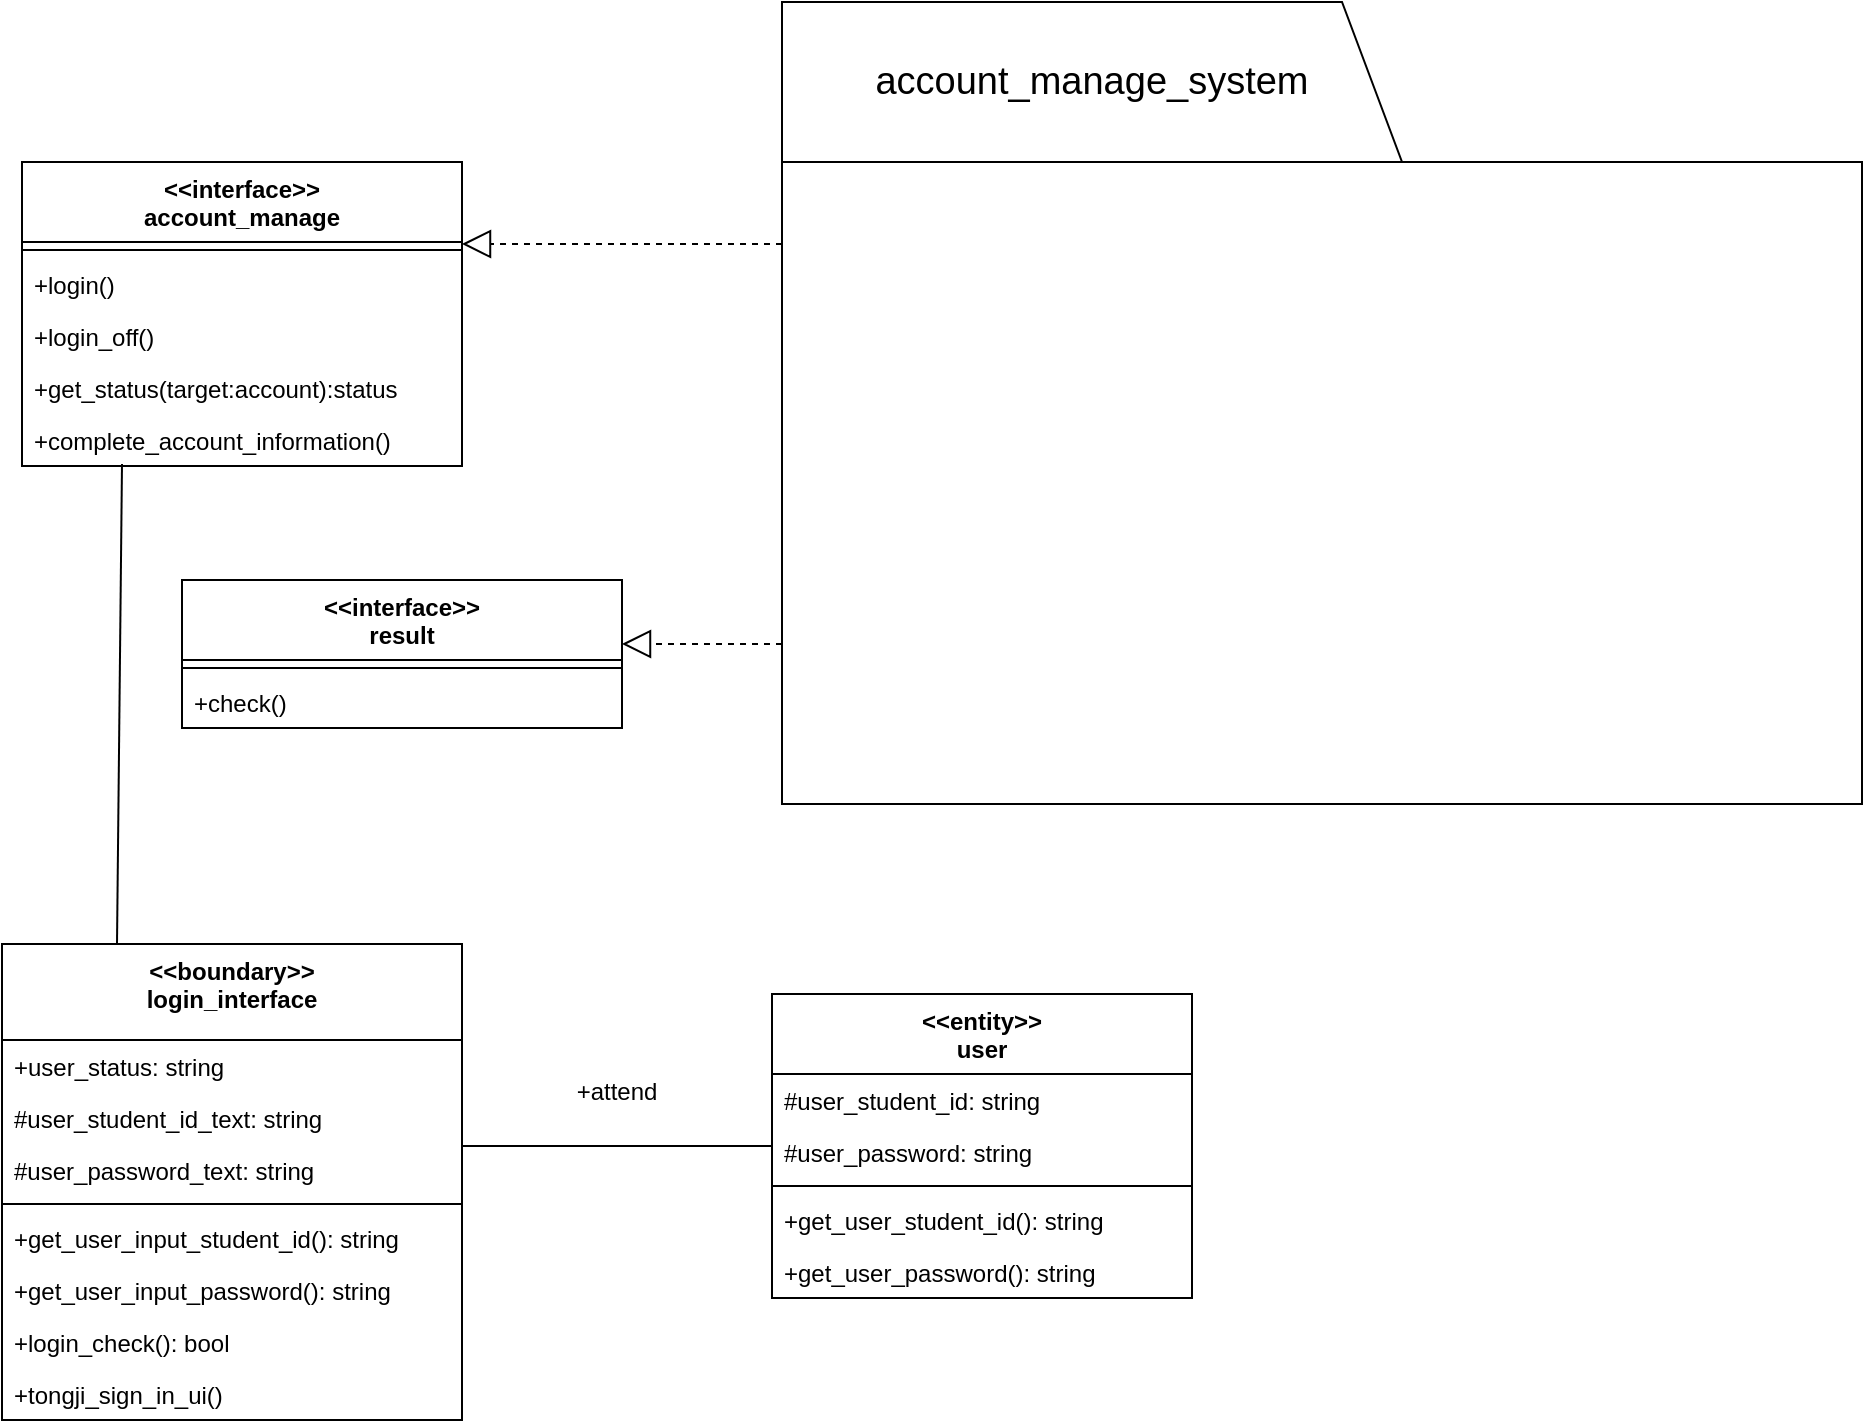<mxfile version="19.0.2" type="device"><diagram id="ugL1l7D1mySw69_KGlEm" name="Page-1"><mxGraphModel dx="2120" dy="599" grid="1" gridSize="10" guides="1" tooltips="1" connect="1" arrows="1" fold="1" page="1" pageScale="1" pageWidth="827" pageHeight="1169" math="0" shadow="0"><root><mxCell id="0"/><mxCell id="1" parent="0"/><mxCell id="zrA_97v4aLWU1AmiobQ8-24" value="&lt;&lt;interface&gt;&gt;&#10;account_manage" style="swimlane;fontStyle=1;align=center;verticalAlign=top;childLayout=stackLayout;horizontal=1;startSize=40;horizontalStack=0;resizeParent=1;resizeParentMax=0;resizeLast=0;collapsible=1;marginBottom=0;rounded=0;shadow=0;glass=0;labelBorderColor=none;sketch=0;strokeColor=default;strokeWidth=1;" parent="1" vertex="1"><mxGeometry y="169" width="220" height="152" as="geometry"/></mxCell><mxCell id="zrA_97v4aLWU1AmiobQ8-27" value="" style="line;strokeWidth=1;fillColor=none;align=left;verticalAlign=middle;spacingTop=-1;spacingLeft=3;spacingRight=3;rotatable=0;labelPosition=right;points=[];portConstraint=eastwest;rounded=0;shadow=0;glass=0;labelBorderColor=none;sketch=0;" parent="zrA_97v4aLWU1AmiobQ8-24" vertex="1"><mxGeometry y="40" width="220" height="8" as="geometry"/></mxCell><mxCell id="zrA_97v4aLWU1AmiobQ8-28" value="+login()" style="text;strokeColor=none;fillColor=none;align=left;verticalAlign=top;spacingLeft=4;spacingRight=4;overflow=hidden;rotatable=0;points=[[0,0.5],[1,0.5]];portConstraint=eastwest;rounded=0;shadow=0;glass=0;labelBorderColor=none;sketch=0;" parent="zrA_97v4aLWU1AmiobQ8-24" vertex="1"><mxGeometry y="48" width="220" height="26" as="geometry"/></mxCell><mxCell id="zrA_97v4aLWU1AmiobQ8-29" value="+login_off()" style="text;strokeColor=none;fillColor=none;align=left;verticalAlign=top;spacingLeft=4;spacingRight=4;overflow=hidden;rotatable=0;points=[[0,0.5],[1,0.5]];portConstraint=eastwest;rounded=0;shadow=0;glass=0;labelBorderColor=none;sketch=0;" parent="zrA_97v4aLWU1AmiobQ8-24" vertex="1"><mxGeometry y="74" width="220" height="26" as="geometry"/></mxCell><mxCell id="zrA_97v4aLWU1AmiobQ8-32" value="+get_status(target:account):status" style="text;strokeColor=none;fillColor=none;align=left;verticalAlign=top;spacingLeft=4;spacingRight=4;overflow=hidden;rotatable=0;points=[[0,0.5],[1,0.5]];portConstraint=eastwest;rounded=0;shadow=0;glass=0;labelBorderColor=none;sketch=0;" parent="zrA_97v4aLWU1AmiobQ8-24" vertex="1"><mxGeometry y="100" width="220" height="26" as="geometry"/></mxCell><mxCell id="zrA_97v4aLWU1AmiobQ8-33" value="+complete_account_information()" style="text;strokeColor=none;fillColor=none;align=left;verticalAlign=top;spacingLeft=4;spacingRight=4;overflow=hidden;rotatable=0;points=[[0,0.5],[1,0.5]];portConstraint=eastwest;rounded=0;shadow=0;glass=0;labelBorderColor=none;sketch=0;" parent="zrA_97v4aLWU1AmiobQ8-24" vertex="1"><mxGeometry y="126" width="220" height="26" as="geometry"/></mxCell><mxCell id="zrA_97v4aLWU1AmiobQ8-57" value="" style="rounded=0;whiteSpace=wrap;html=1;shadow=0;glass=0;labelBorderColor=none;sketch=0;strokeColor=default;strokeWidth=1;fillColor=none;" parent="1" vertex="1"><mxGeometry x="380" y="169" width="540" height="321" as="geometry"/></mxCell><mxCell id="zrA_97v4aLWU1AmiobQ8-59" value="" style="endArrow=block;dashed=1;endFill=0;endSize=12;html=1;rounded=0;fontSize=19;" parent="1" edge="1"><mxGeometry width="160" relative="1" as="geometry"><mxPoint x="380" y="210" as="sourcePoint"/><mxPoint x="220" y="210" as="targetPoint"/></mxGeometry></mxCell><mxCell id="p1fLw8weou7C2HYNOlca-1" value="&lt;&lt;boundary&gt;&gt;&#10;login_interface" style="swimlane;fontStyle=1;align=center;verticalAlign=top;childLayout=stackLayout;horizontal=1;startSize=48;horizontalStack=0;resizeParent=1;resizeParentMax=0;resizeLast=0;collapsible=1;marginBottom=0;" parent="1" vertex="1"><mxGeometry x="-10" y="560" width="230" height="238" as="geometry"/></mxCell><mxCell id="p1fLw8weou7C2HYNOlca-2" value="+user_status: string" style="text;strokeColor=none;fillColor=none;align=left;verticalAlign=top;spacingLeft=4;spacingRight=4;overflow=hidden;rotatable=0;points=[[0,0.5],[1,0.5]];portConstraint=eastwest;" parent="p1fLw8weou7C2HYNOlca-1" vertex="1"><mxGeometry y="48" width="230" height="26" as="geometry"/></mxCell><mxCell id="p1fLw8weou7C2HYNOlca-5" value="#user_student_id_text: string" style="text;strokeColor=none;fillColor=none;align=left;verticalAlign=top;spacingLeft=4;spacingRight=4;overflow=hidden;rotatable=0;points=[[0,0.5],[1,0.5]];portConstraint=eastwest;" parent="p1fLw8weou7C2HYNOlca-1" vertex="1"><mxGeometry y="74" width="230" height="26" as="geometry"/></mxCell><mxCell id="p1fLw8weou7C2HYNOlca-6" value="#user_password_text: string" style="text;strokeColor=none;fillColor=none;align=left;verticalAlign=top;spacingLeft=4;spacingRight=4;overflow=hidden;rotatable=0;points=[[0,0.5],[1,0.5]];portConstraint=eastwest;" parent="p1fLw8weou7C2HYNOlca-1" vertex="1"><mxGeometry y="100" width="230" height="26" as="geometry"/></mxCell><mxCell id="p1fLw8weou7C2HYNOlca-3" value="" style="line;strokeWidth=1;fillColor=none;align=left;verticalAlign=middle;spacingTop=-1;spacingLeft=3;spacingRight=3;rotatable=0;labelPosition=right;points=[];portConstraint=eastwest;" parent="p1fLw8weou7C2HYNOlca-1" vertex="1"><mxGeometry y="126" width="230" height="8" as="geometry"/></mxCell><mxCell id="p1fLw8weou7C2HYNOlca-4" value="+get_user_input_student_id(): string" style="text;strokeColor=none;fillColor=none;align=left;verticalAlign=top;spacingLeft=4;spacingRight=4;overflow=hidden;rotatable=0;points=[[0,0.5],[1,0.5]];portConstraint=eastwest;" parent="p1fLw8weou7C2HYNOlca-1" vertex="1"><mxGeometry y="134" width="230" height="26" as="geometry"/></mxCell><mxCell id="p1fLw8weou7C2HYNOlca-7" value="+get_user_input_password(): string" style="text;strokeColor=none;fillColor=none;align=left;verticalAlign=top;spacingLeft=4;spacingRight=4;overflow=hidden;rotatable=0;points=[[0,0.5],[1,0.5]];portConstraint=eastwest;" parent="p1fLw8weou7C2HYNOlca-1" vertex="1"><mxGeometry y="160" width="230" height="26" as="geometry"/></mxCell><mxCell id="p1fLw8weou7C2HYNOlca-8" value="+login_check(): bool" style="text;strokeColor=none;fillColor=none;align=left;verticalAlign=top;spacingLeft=4;spacingRight=4;overflow=hidden;rotatable=0;points=[[0,0.5],[1,0.5]];portConstraint=eastwest;" parent="p1fLw8weou7C2HYNOlca-1" vertex="1"><mxGeometry y="186" width="230" height="26" as="geometry"/></mxCell><mxCell id="p1fLw8weou7C2HYNOlca-9" value="+tongji_sign_in_ui()" style="text;strokeColor=none;fillColor=none;align=left;verticalAlign=top;spacingLeft=4;spacingRight=4;overflow=hidden;rotatable=0;points=[[0,0.5],[1,0.5]];portConstraint=eastwest;" parent="p1fLw8weou7C2HYNOlca-1" vertex="1"><mxGeometry y="212" width="230" height="26" as="geometry"/></mxCell><mxCell id="p1fLw8weou7C2HYNOlca-10" value="&lt;&lt;entity&gt;&gt;&#10;user" style="swimlane;fontStyle=1;align=center;verticalAlign=top;childLayout=stackLayout;horizontal=1;startSize=40;horizontalStack=0;resizeParent=1;resizeParentMax=0;resizeLast=0;collapsible=1;marginBottom=0;" parent="1" vertex="1"><mxGeometry x="375" y="585" width="210" height="152" as="geometry"/></mxCell><mxCell id="p1fLw8weou7C2HYNOlca-11" value="#user_student_id: string" style="text;strokeColor=none;fillColor=none;align=left;verticalAlign=top;spacingLeft=4;spacingRight=4;overflow=hidden;rotatable=0;points=[[0,0.5],[1,0.5]];portConstraint=eastwest;" parent="p1fLw8weou7C2HYNOlca-10" vertex="1"><mxGeometry y="40" width="210" height="26" as="geometry"/></mxCell><mxCell id="p1fLw8weou7C2HYNOlca-14" value="#user_password: string" style="text;strokeColor=none;fillColor=none;align=left;verticalAlign=top;spacingLeft=4;spacingRight=4;overflow=hidden;rotatable=0;points=[[0,0.5],[1,0.5]];portConstraint=eastwest;" parent="p1fLw8weou7C2HYNOlca-10" vertex="1"><mxGeometry y="66" width="210" height="26" as="geometry"/></mxCell><mxCell id="p1fLw8weou7C2HYNOlca-12" value="" style="line;strokeWidth=1;fillColor=none;align=left;verticalAlign=middle;spacingTop=-1;spacingLeft=3;spacingRight=3;rotatable=0;labelPosition=right;points=[];portConstraint=eastwest;" parent="p1fLw8weou7C2HYNOlca-10" vertex="1"><mxGeometry y="92" width="210" height="8" as="geometry"/></mxCell><mxCell id="p1fLw8weou7C2HYNOlca-13" value="+get_user_student_id(): string" style="text;strokeColor=none;fillColor=none;align=left;verticalAlign=top;spacingLeft=4;spacingRight=4;overflow=hidden;rotatable=0;points=[[0,0.5],[1,0.5]];portConstraint=eastwest;" parent="p1fLw8weou7C2HYNOlca-10" vertex="1"><mxGeometry y="100" width="210" height="26" as="geometry"/></mxCell><mxCell id="p1fLw8weou7C2HYNOlca-15" value="+get_user_password(): string" style="text;strokeColor=none;fillColor=none;align=left;verticalAlign=top;spacingLeft=4;spacingRight=4;overflow=hidden;rotatable=0;points=[[0,0.5],[1,0.5]];portConstraint=eastwest;" parent="p1fLw8weou7C2HYNOlca-10" vertex="1"><mxGeometry y="126" width="210" height="26" as="geometry"/></mxCell><mxCell id="p1fLw8weou7C2HYNOlca-16" value="" style="line;strokeWidth=1;fillColor=none;align=left;verticalAlign=middle;spacingTop=-1;spacingLeft=3;spacingRight=3;rotatable=0;labelPosition=right;points=[];portConstraint=eastwest;" parent="1" vertex="1"><mxGeometry x="220" y="657" width="155" height="8" as="geometry"/></mxCell><mxCell id="p1fLw8weou7C2HYNOlca-19" value="+attend" style="text;align=center;fontStyle=0;verticalAlign=middle;spacingLeft=3;spacingRight=3;strokeColor=none;rotatable=0;points=[[0,0.5],[1,0.5]];portConstraint=eastwest;" parent="1" vertex="1"><mxGeometry x="257.5" y="620" width="80" height="26" as="geometry"/></mxCell><mxCell id="p1fLw8weou7C2HYNOlca-21" value="" style="endArrow=none;html=1;rounded=0;exitX=0.25;exitY=0;exitDx=0;exitDy=0;" parent="1" source="p1fLw8weou7C2HYNOlca-1" edge="1"><mxGeometry width="50" height="50" relative="1" as="geometry"><mxPoint x="50" y="550" as="sourcePoint"/><mxPoint x="50" y="320" as="targetPoint"/></mxGeometry></mxCell><mxCell id="w1O7CtUy3w5ZE8UhlUQc-1" value="&lt;span style=&quot;font-size: 19px;&quot;&gt;account_manage_system&lt;/span&gt;" style="shape=manualInput;whiteSpace=wrap;html=1;direction=south;" parent="1" vertex="1"><mxGeometry x="380" y="89" width="310" height="80" as="geometry"/></mxCell><mxCell id="OV-j11LiPV7gEsYm8TSt-1" value="" style="endArrow=block;dashed=1;endFill=0;endSize=12;html=1;rounded=0;fontSize=19;" parent="1" edge="1"><mxGeometry width="160" relative="1" as="geometry"><mxPoint x="380" y="410.0" as="sourcePoint"/><mxPoint x="300" y="410" as="targetPoint"/></mxGeometry></mxCell><mxCell id="OV-j11LiPV7gEsYm8TSt-2" value="&lt;&lt;interface&gt;&gt;&#10;result" style="swimlane;fontStyle=1;align=center;verticalAlign=top;childLayout=stackLayout;horizontal=1;startSize=40;horizontalStack=0;resizeParent=1;resizeParentMax=0;resizeLast=0;collapsible=1;marginBottom=0;rounded=0;shadow=0;glass=0;labelBorderColor=none;sketch=0;strokeColor=default;strokeWidth=1;" parent="1" vertex="1"><mxGeometry x="80" y="378" width="220" height="74" as="geometry"/></mxCell><mxCell id="OV-j11LiPV7gEsYm8TSt-3" value="" style="line;strokeWidth=1;fillColor=none;align=left;verticalAlign=middle;spacingTop=-1;spacingLeft=3;spacingRight=3;rotatable=0;labelPosition=right;points=[];portConstraint=eastwest;rounded=0;shadow=0;glass=0;labelBorderColor=none;sketch=0;" parent="OV-j11LiPV7gEsYm8TSt-2" vertex="1"><mxGeometry y="40" width="220" height="8" as="geometry"/></mxCell><mxCell id="OV-j11LiPV7gEsYm8TSt-4" value="+check()" style="text;strokeColor=none;fillColor=none;align=left;verticalAlign=top;spacingLeft=4;spacingRight=4;overflow=hidden;rotatable=0;points=[[0,0.5],[1,0.5]];portConstraint=eastwest;rounded=0;shadow=0;glass=0;labelBorderColor=none;sketch=0;" parent="OV-j11LiPV7gEsYm8TSt-2" vertex="1"><mxGeometry y="48" width="220" height="26" as="geometry"/></mxCell></root></mxGraphModel></diagram></mxfile>